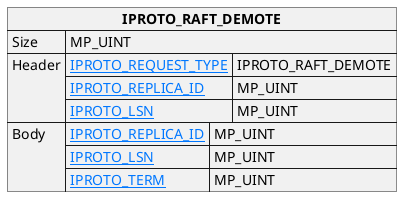 @startuml

skinparam {
    HyperlinkColor #0077FF
    FontColor #313131
    BorderColor #313131
    BackgroundColor transparent
}

json "**IPROTO_RAFT_DEMOTE**" as demote {
    "Size": "MP_UINT",
    "Header": {
      "[[https://tarantool.io/en/doc/latest/reference/internals/iproto/keys IPROTO_REQUEST_TYPE]]": "IPROTO_RAFT_DEMOTE",
      "[[https://tarantool.io/en/doc/latest/reference/internals/iproto/keys IPROTO_REPLICA_ID]]": "MP_UINT",
      "[[https://tarantool.io/en/doc/latest/reference/internals/iproto/keys IPROTO_LSN]]": "MP_UINT"
    },
    "Body": {
      "[[https://tarantool.io/en/doc/latest/reference/internals/iproto/keys IPROTO_REPLICA_ID]]": "MP_UINT",
      "[[https://tarantool.io/en/doc/latest/reference/internals/iproto/keys IPROTO_LSN]]": "MP_UINT",
      "[[https://tarantool.io/en/doc/latest/reference/internals/iproto/keys IPROTO_TERM]]": "MP_UINT"
    }
}

@enduml
